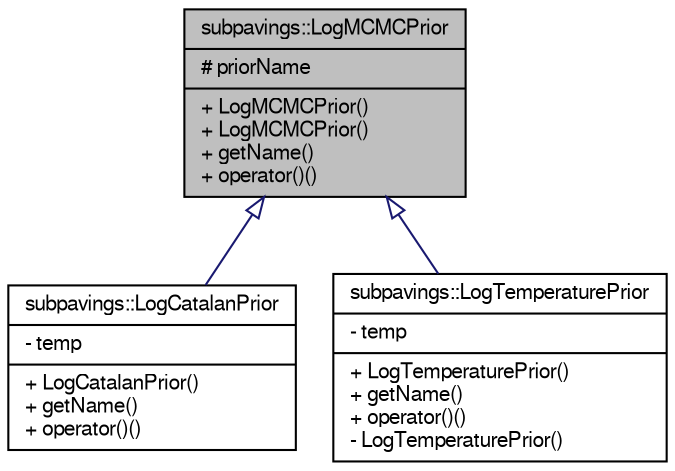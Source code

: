 digraph G
{
  edge [fontname="FreeSans",fontsize="10",labelfontname="FreeSans",labelfontsize="10"];
  node [fontname="FreeSans",fontsize="10",shape=record];
  Node1 [label="{subpavings::LogMCMCPrior\n|# priorName\l|+ LogMCMCPrior()\l+ LogMCMCPrior()\l+ getName()\l+ operator()()\l}",height=0.2,width=0.4,color="black", fillcolor="grey75", style="filled" fontcolor="black"];
  Node1 -> Node2 [dir="back",color="midnightblue",fontsize="10",style="solid",arrowtail="onormal",fontname="FreeSans"];
  Node2 [label="{subpavings::LogCatalanPrior\n|- temp\l|+ LogCatalanPrior()\l+ getName()\l+ operator()()\l}",height=0.2,width=0.4,color="black", fillcolor="white", style="filled",URL="$classsubpavings_1_1LogCatalanPrior.shtml",tooltip="A class for a log prior based on a Catalan number prior."];
  Node1 -> Node3 [dir="back",color="midnightblue",fontsize="10",style="solid",arrowtail="onormal",fontname="FreeSans"];
  Node3 [label="{subpavings::LogTemperaturePrior\n|- temp\l|+ LogTemperaturePrior()\l+ getName()\l+ operator()()\l- LogTemperaturePrior()\l}",height=0.2,width=0.4,color="black", fillcolor="white", style="filled",URL="$classsubpavings_1_1LogTemperaturePrior.shtml"];
}
